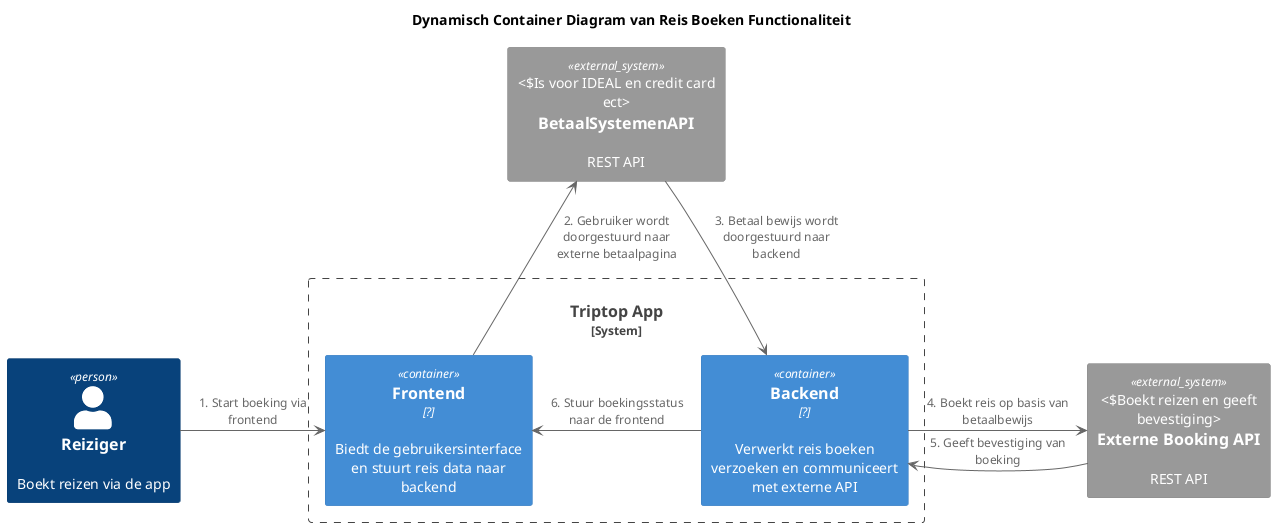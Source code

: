 @startuml
!include <C4/C4_Container>

title Dynamisch Container Diagram van Reis Boeken Functionaliteit

LAYOUT_TOP_DOWN()
Person(user, "Reiziger", "Boekt reizen via de app")
System_Boundary(webapp, "Triptop App") {
    Container(api, "Backend", "?", "Verwerkt reis boeken verzoeken en communiceert met externe API")
    Container(web, "Frontend", "?", "Biedt de gebruikersinterface en stuurt reis data naar backend")
}

System_Ext(betaal_api, "BetaalSystemenAPI", "REST API","Is voor IDEAL en credit card ect")
System_Ext(booking_api, "Externe Booking API", "REST API", "Boekt reizen en geeft bevestiging")

user -right-> web : 1. Start boeking via frontend
web -right-> betaal_api : 2. Gebruiker wordt doorgestuurd naar externe betaalpagina
betaal_api -down-> api : 3. Betaal bewijs wordt doorgestuurd naar backend
api -right-> booking_api : 4. Boekt reis op basis van betaalbewijs
booking_api -left-> api : 5. Geeft bevestiging van boeking
api -left-> web : 6. Stuur boekingsstatus naar de frontend

@enduml